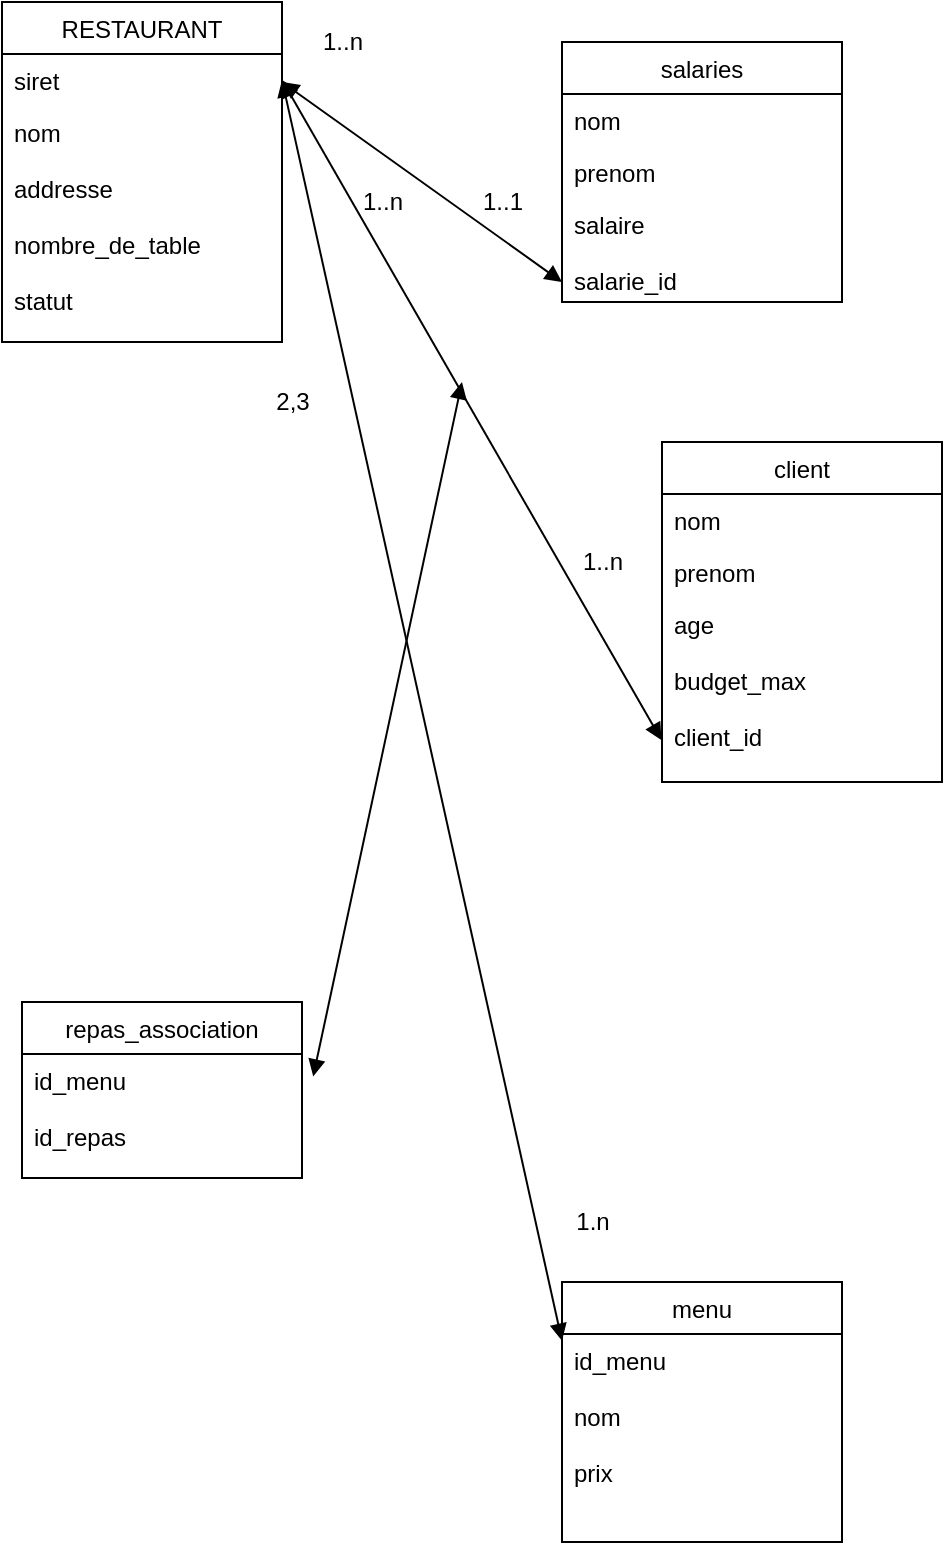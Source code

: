 <mxfile version="13.7.5" type="github">
  <diagram id="vQyqBrsFgkDb8cZjNnJ9" name="Page-1">
    <mxGraphModel dx="1673" dy="856" grid="1" gridSize="10" guides="1" tooltips="1" connect="1" arrows="1" fold="1" page="1" pageScale="1" pageWidth="827" pageHeight="1169" math="0" shadow="0">
      <root>
        <mxCell id="0" />
        <mxCell id="1" parent="0" />
        <mxCell id="We9ft9rKSuaxdygpwV60-1" value="RESTAURANT" style="swimlane;fontStyle=0;childLayout=stackLayout;horizontal=1;startSize=26;fillColor=none;horizontalStack=0;resizeParent=1;resizeParentMax=0;resizeLast=0;collapsible=1;marginBottom=0;" vertex="1" parent="1">
          <mxGeometry x="120" y="150" width="140" height="170" as="geometry" />
        </mxCell>
        <mxCell id="We9ft9rKSuaxdygpwV60-2" value="siret" style="text;strokeColor=none;fillColor=none;align=left;verticalAlign=top;spacingLeft=4;spacingRight=4;overflow=hidden;rotatable=0;points=[[0,0.5],[1,0.5]];portConstraint=eastwest;" vertex="1" parent="We9ft9rKSuaxdygpwV60-1">
          <mxGeometry y="26" width="140" height="26" as="geometry" />
        </mxCell>
        <mxCell id="We9ft9rKSuaxdygpwV60-4" value="nom&#xa;&#xa;addresse&#xa;&#xa;nombre_de_table&#xa;&#xa;statut" style="text;strokeColor=none;fillColor=none;align=left;verticalAlign=top;spacingLeft=4;spacingRight=4;overflow=hidden;rotatable=0;points=[[0,0.5],[1,0.5]];portConstraint=eastwest;" vertex="1" parent="We9ft9rKSuaxdygpwV60-1">
          <mxGeometry y="52" width="140" height="118" as="geometry" />
        </mxCell>
        <mxCell id="We9ft9rKSuaxdygpwV60-5" value="salaries" style="swimlane;fontStyle=0;childLayout=stackLayout;horizontal=1;startSize=26;fillColor=none;horizontalStack=0;resizeParent=1;resizeParentMax=0;resizeLast=0;collapsible=1;marginBottom=0;" vertex="1" parent="1">
          <mxGeometry x="400" y="170" width="140" height="130" as="geometry" />
        </mxCell>
        <mxCell id="We9ft9rKSuaxdygpwV60-6" value="nom" style="text;strokeColor=none;fillColor=none;align=left;verticalAlign=top;spacingLeft=4;spacingRight=4;overflow=hidden;rotatable=0;points=[[0,0.5],[1,0.5]];portConstraint=eastwest;" vertex="1" parent="We9ft9rKSuaxdygpwV60-5">
          <mxGeometry y="26" width="140" height="26" as="geometry" />
        </mxCell>
        <mxCell id="We9ft9rKSuaxdygpwV60-7" value="prenom" style="text;strokeColor=none;fillColor=none;align=left;verticalAlign=top;spacingLeft=4;spacingRight=4;overflow=hidden;rotatable=0;points=[[0,0.5],[1,0.5]];portConstraint=eastwest;" vertex="1" parent="We9ft9rKSuaxdygpwV60-5">
          <mxGeometry y="52" width="140" height="26" as="geometry" />
        </mxCell>
        <mxCell id="We9ft9rKSuaxdygpwV60-8" value="salaire&#xa;&#xa;salarie_id" style="text;strokeColor=none;fillColor=none;align=left;verticalAlign=top;spacingLeft=4;spacingRight=4;overflow=hidden;rotatable=0;points=[[0,0.5],[1,0.5]];portConstraint=eastwest;" vertex="1" parent="We9ft9rKSuaxdygpwV60-5">
          <mxGeometry y="78" width="140" height="52" as="geometry" />
        </mxCell>
        <mxCell id="We9ft9rKSuaxdygpwV60-9" value="client" style="swimlane;fontStyle=0;childLayout=stackLayout;horizontal=1;startSize=26;fillColor=none;horizontalStack=0;resizeParent=1;resizeParentMax=0;resizeLast=0;collapsible=1;marginBottom=0;" vertex="1" parent="1">
          <mxGeometry x="450" y="370" width="140" height="170" as="geometry" />
        </mxCell>
        <mxCell id="We9ft9rKSuaxdygpwV60-10" value="nom" style="text;strokeColor=none;fillColor=none;align=left;verticalAlign=top;spacingLeft=4;spacingRight=4;overflow=hidden;rotatable=0;points=[[0,0.5],[1,0.5]];portConstraint=eastwest;" vertex="1" parent="We9ft9rKSuaxdygpwV60-9">
          <mxGeometry y="26" width="140" height="26" as="geometry" />
        </mxCell>
        <mxCell id="We9ft9rKSuaxdygpwV60-11" value="prenom" style="text;strokeColor=none;fillColor=none;align=left;verticalAlign=top;spacingLeft=4;spacingRight=4;overflow=hidden;rotatable=0;points=[[0,0.5],[1,0.5]];portConstraint=eastwest;" vertex="1" parent="We9ft9rKSuaxdygpwV60-9">
          <mxGeometry y="52" width="140" height="26" as="geometry" />
        </mxCell>
        <mxCell id="We9ft9rKSuaxdygpwV60-12" value="age&#xa;&#xa;budget_max&#xa;&#xa;client_id" style="text;strokeColor=none;fillColor=none;align=left;verticalAlign=top;spacingLeft=4;spacingRight=4;overflow=hidden;rotatable=0;points=[[0,0.5],[1,0.5]];portConstraint=eastwest;" vertex="1" parent="We9ft9rKSuaxdygpwV60-9">
          <mxGeometry y="78" width="140" height="92" as="geometry" />
        </mxCell>
        <mxCell id="We9ft9rKSuaxdygpwV60-28" value="" style="endArrow=block;startArrow=block;endFill=1;startFill=1;html=1;exitX=-0.002;exitY=0.772;exitDx=0;exitDy=0;exitPerimeter=0;entryX=1;entryY=0.5;entryDx=0;entryDy=0;" edge="1" parent="1" source="We9ft9rKSuaxdygpwV60-12" target="We9ft9rKSuaxdygpwV60-2">
          <mxGeometry width="160" relative="1" as="geometry">
            <mxPoint x="280" y="280" as="sourcePoint" />
            <mxPoint x="350" y="340" as="targetPoint" />
            <Array as="points" />
          </mxGeometry>
        </mxCell>
        <mxCell id="We9ft9rKSuaxdygpwV60-29" value="" style="endArrow=block;startArrow=block;endFill=1;startFill=1;html=1;entryX=0;entryY=0.808;entryDx=0;entryDy=0;entryPerimeter=0;" edge="1" parent="1" target="We9ft9rKSuaxdygpwV60-8">
          <mxGeometry width="160" relative="1" as="geometry">
            <mxPoint x="260" y="190" as="sourcePoint" />
            <mxPoint x="420" y="320" as="targetPoint" />
          </mxGeometry>
        </mxCell>
        <mxCell id="We9ft9rKSuaxdygpwV60-32" value="1..n" style="text;html=1;align=center;verticalAlign=middle;resizable=0;points=[];autosize=1;" vertex="1" parent="1">
          <mxGeometry x="270" y="160" width="40" height="20" as="geometry" />
        </mxCell>
        <mxCell id="We9ft9rKSuaxdygpwV60-34" value="1..1" style="text;html=1;align=center;verticalAlign=middle;resizable=0;points=[];autosize=1;" vertex="1" parent="1">
          <mxGeometry x="350" y="240" width="40" height="20" as="geometry" />
        </mxCell>
        <mxCell id="We9ft9rKSuaxdygpwV60-48" value="" style="endArrow=block;startArrow=block;endFill=1;startFill=1;html=1;exitX=1;exitY=0.5;exitDx=0;exitDy=0;" edge="1" parent="1" source="We9ft9rKSuaxdygpwV60-2">
          <mxGeometry width="160" relative="1" as="geometry">
            <mxPoint x="240" y="819.41" as="sourcePoint" />
            <mxPoint x="400" y="819.41" as="targetPoint" />
          </mxGeometry>
        </mxCell>
        <mxCell id="We9ft9rKSuaxdygpwV60-35" value="repas_association" style="swimlane;fontStyle=0;childLayout=stackLayout;horizontal=1;startSize=26;fillColor=none;horizontalStack=0;resizeParent=1;resizeParentMax=0;resizeLast=0;collapsible=1;marginBottom=0;" vertex="1" parent="1">
          <mxGeometry x="130" y="650" width="140" height="88" as="geometry" />
        </mxCell>
        <mxCell id="We9ft9rKSuaxdygpwV60-38" value="id_menu&#xa;&#xa;id_repas" style="text;strokeColor=none;fillColor=none;align=left;verticalAlign=top;spacingLeft=4;spacingRight=4;overflow=hidden;rotatable=0;points=[[0,0.5],[1,0.5]];portConstraint=eastwest;" vertex="1" parent="We9ft9rKSuaxdygpwV60-35">
          <mxGeometry y="26" width="140" height="62" as="geometry" />
        </mxCell>
        <mxCell id="We9ft9rKSuaxdygpwV60-50" value="" style="endArrow=block;startArrow=block;endFill=1;startFill=1;html=1;exitX=1.04;exitY=0.181;exitDx=0;exitDy=0;exitPerimeter=0;" edge="1" parent="1" source="We9ft9rKSuaxdygpwV60-38">
          <mxGeometry width="160" relative="1" as="geometry">
            <mxPoint x="340" y="590" as="sourcePoint" />
            <mxPoint x="350" y="340" as="targetPoint" />
          </mxGeometry>
        </mxCell>
        <mxCell id="We9ft9rKSuaxdygpwV60-43" value="menu" style="swimlane;fontStyle=0;childLayout=stackLayout;horizontal=1;startSize=26;fillColor=none;horizontalStack=0;resizeParent=1;resizeParentMax=0;resizeLast=0;collapsible=1;marginBottom=0;" vertex="1" parent="1">
          <mxGeometry x="400" y="790" width="140" height="130" as="geometry" />
        </mxCell>
        <mxCell id="We9ft9rKSuaxdygpwV60-45" value="id_menu&#xa;&#xa;nom&#xa;&#xa;prix" style="text;strokeColor=none;fillColor=none;align=left;verticalAlign=top;spacingLeft=4;spacingRight=4;overflow=hidden;rotatable=0;points=[[0,0.5],[1,0.5]];portConstraint=eastwest;" vertex="1" parent="We9ft9rKSuaxdygpwV60-43">
          <mxGeometry y="26" width="140" height="104" as="geometry" />
        </mxCell>
        <mxCell id="We9ft9rKSuaxdygpwV60-51" value="1..n" style="text;html=1;align=center;verticalAlign=middle;resizable=0;points=[];autosize=1;" vertex="1" parent="1">
          <mxGeometry x="290" y="240" width="40" height="20" as="geometry" />
        </mxCell>
        <mxCell id="We9ft9rKSuaxdygpwV60-52" value="1..n" style="text;html=1;align=center;verticalAlign=middle;resizable=0;points=[];autosize=1;" vertex="1" parent="1">
          <mxGeometry x="400" y="420" width="40" height="20" as="geometry" />
        </mxCell>
        <mxCell id="We9ft9rKSuaxdygpwV60-53" value="2,3" style="text;html=1;align=center;verticalAlign=middle;resizable=0;points=[];autosize=1;" vertex="1" parent="1">
          <mxGeometry x="250" y="340" width="30" height="20" as="geometry" />
        </mxCell>
        <mxCell id="We9ft9rKSuaxdygpwV60-54" value="1.n" style="text;html=1;align=center;verticalAlign=middle;resizable=0;points=[];autosize=1;" vertex="1" parent="1">
          <mxGeometry x="400" y="750" width="30" height="20" as="geometry" />
        </mxCell>
      </root>
    </mxGraphModel>
  </diagram>
</mxfile>
